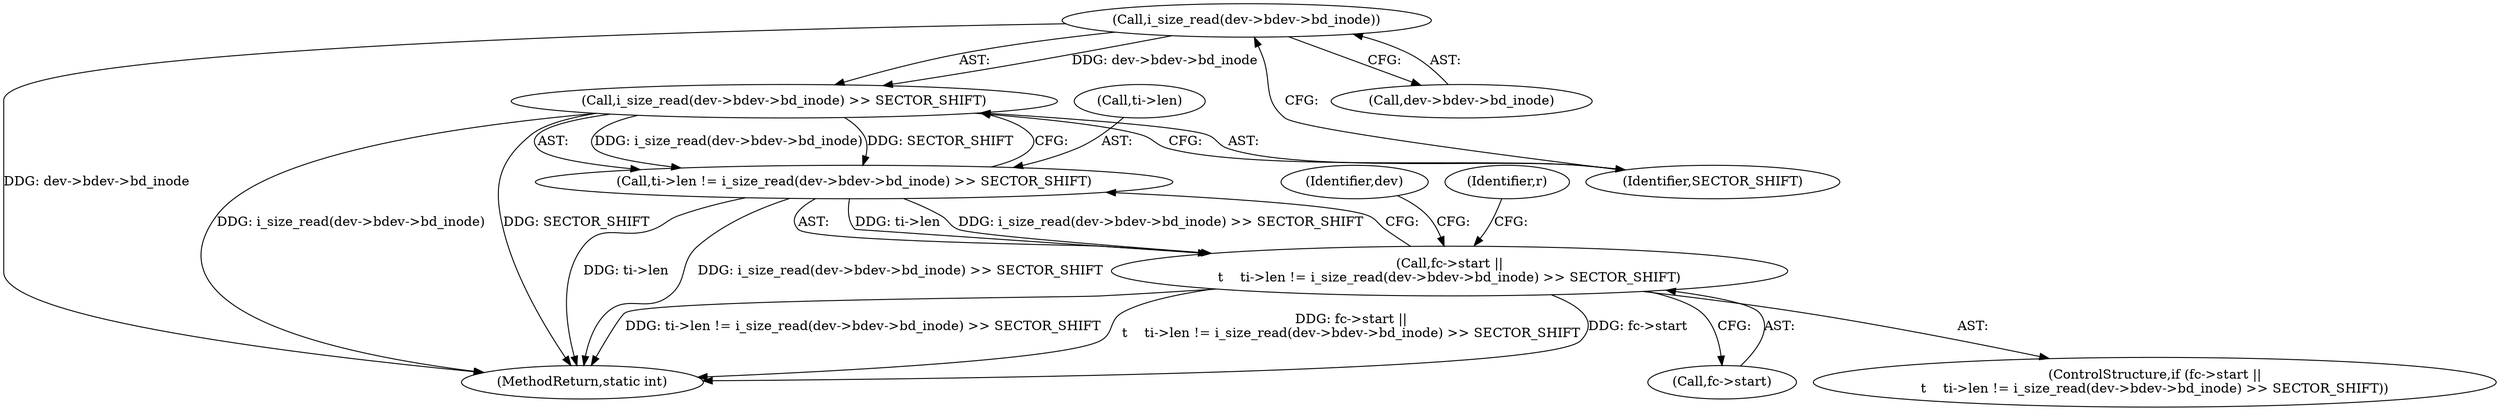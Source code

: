 digraph "0_linux_ec8013beddd717d1740cfefb1a9b900deef85462@API" {
"1000132" [label="(Call,i_size_read(dev->bdev->bd_inode))"];
"1000131" [label="(Call,i_size_read(dev->bdev->bd_inode) >> SECTOR_SHIFT)"];
"1000127" [label="(Call,ti->len != i_size_read(dev->bdev->bd_inode) >> SECTOR_SHIFT)"];
"1000123" [label="(Call,fc->start ||\n\t    ti->len != i_size_read(dev->bdev->bd_inode) >> SECTOR_SHIFT)"];
"1000133" [label="(Call,dev->bdev->bd_inode)"];
"1000131" [label="(Call,i_size_read(dev->bdev->bd_inode) >> SECTOR_SHIFT)"];
"1000146" [label="(Identifier,dev)"];
"1000138" [label="(Identifier,SECTOR_SHIFT)"];
"1000128" [label="(Call,ti->len)"];
"1000153" [label="(MethodReturn,static int)"];
"1000124" [label="(Call,fc->start)"];
"1000127" [label="(Call,ti->len != i_size_read(dev->bdev->bd_inode) >> SECTOR_SHIFT)"];
"1000123" [label="(Call,fc->start ||\n\t    ti->len != i_size_read(dev->bdev->bd_inode) >> SECTOR_SHIFT)"];
"1000140" [label="(Identifier,r)"];
"1000122" [label="(ControlStructure,if (fc->start ||\n\t    ti->len != i_size_read(dev->bdev->bd_inode) >> SECTOR_SHIFT))"];
"1000132" [label="(Call,i_size_read(dev->bdev->bd_inode))"];
"1000132" -> "1000131"  [label="AST: "];
"1000132" -> "1000133"  [label="CFG: "];
"1000133" -> "1000132"  [label="AST: "];
"1000138" -> "1000132"  [label="CFG: "];
"1000132" -> "1000153"  [label="DDG: dev->bdev->bd_inode"];
"1000132" -> "1000131"  [label="DDG: dev->bdev->bd_inode"];
"1000131" -> "1000127"  [label="AST: "];
"1000131" -> "1000138"  [label="CFG: "];
"1000138" -> "1000131"  [label="AST: "];
"1000127" -> "1000131"  [label="CFG: "];
"1000131" -> "1000153"  [label="DDG: i_size_read(dev->bdev->bd_inode)"];
"1000131" -> "1000153"  [label="DDG: SECTOR_SHIFT"];
"1000131" -> "1000127"  [label="DDG: i_size_read(dev->bdev->bd_inode)"];
"1000131" -> "1000127"  [label="DDG: SECTOR_SHIFT"];
"1000127" -> "1000123"  [label="AST: "];
"1000128" -> "1000127"  [label="AST: "];
"1000123" -> "1000127"  [label="CFG: "];
"1000127" -> "1000153"  [label="DDG: ti->len"];
"1000127" -> "1000153"  [label="DDG: i_size_read(dev->bdev->bd_inode) >> SECTOR_SHIFT"];
"1000127" -> "1000123"  [label="DDG: ti->len"];
"1000127" -> "1000123"  [label="DDG: i_size_read(dev->bdev->bd_inode) >> SECTOR_SHIFT"];
"1000123" -> "1000122"  [label="AST: "];
"1000123" -> "1000124"  [label="CFG: "];
"1000124" -> "1000123"  [label="AST: "];
"1000140" -> "1000123"  [label="CFG: "];
"1000146" -> "1000123"  [label="CFG: "];
"1000123" -> "1000153"  [label="DDG: ti->len != i_size_read(dev->bdev->bd_inode) >> SECTOR_SHIFT"];
"1000123" -> "1000153"  [label="DDG: fc->start ||\n\t    ti->len != i_size_read(dev->bdev->bd_inode) >> SECTOR_SHIFT"];
"1000123" -> "1000153"  [label="DDG: fc->start"];
}
